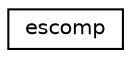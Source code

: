 digraph "Graphical Class Hierarchy"
{
 // INTERACTIVE_SVG=YES
 // LATEX_PDF_SIZE
  edge [fontname="Helvetica",fontsize="10",labelfontname="Helvetica",labelfontsize="10"];
  node [fontname="Helvetica",fontsize="10",shape=record];
  rankdir="LR";
  Node0 [label="escomp",height=0.2,width=0.4,color="black", fillcolor="white", style="filled",URL="$interfacesat__vapor__pres__mod_1_1escomp.html",tooltip="Provided for backward compatibility (to be removed soon)"];
}
